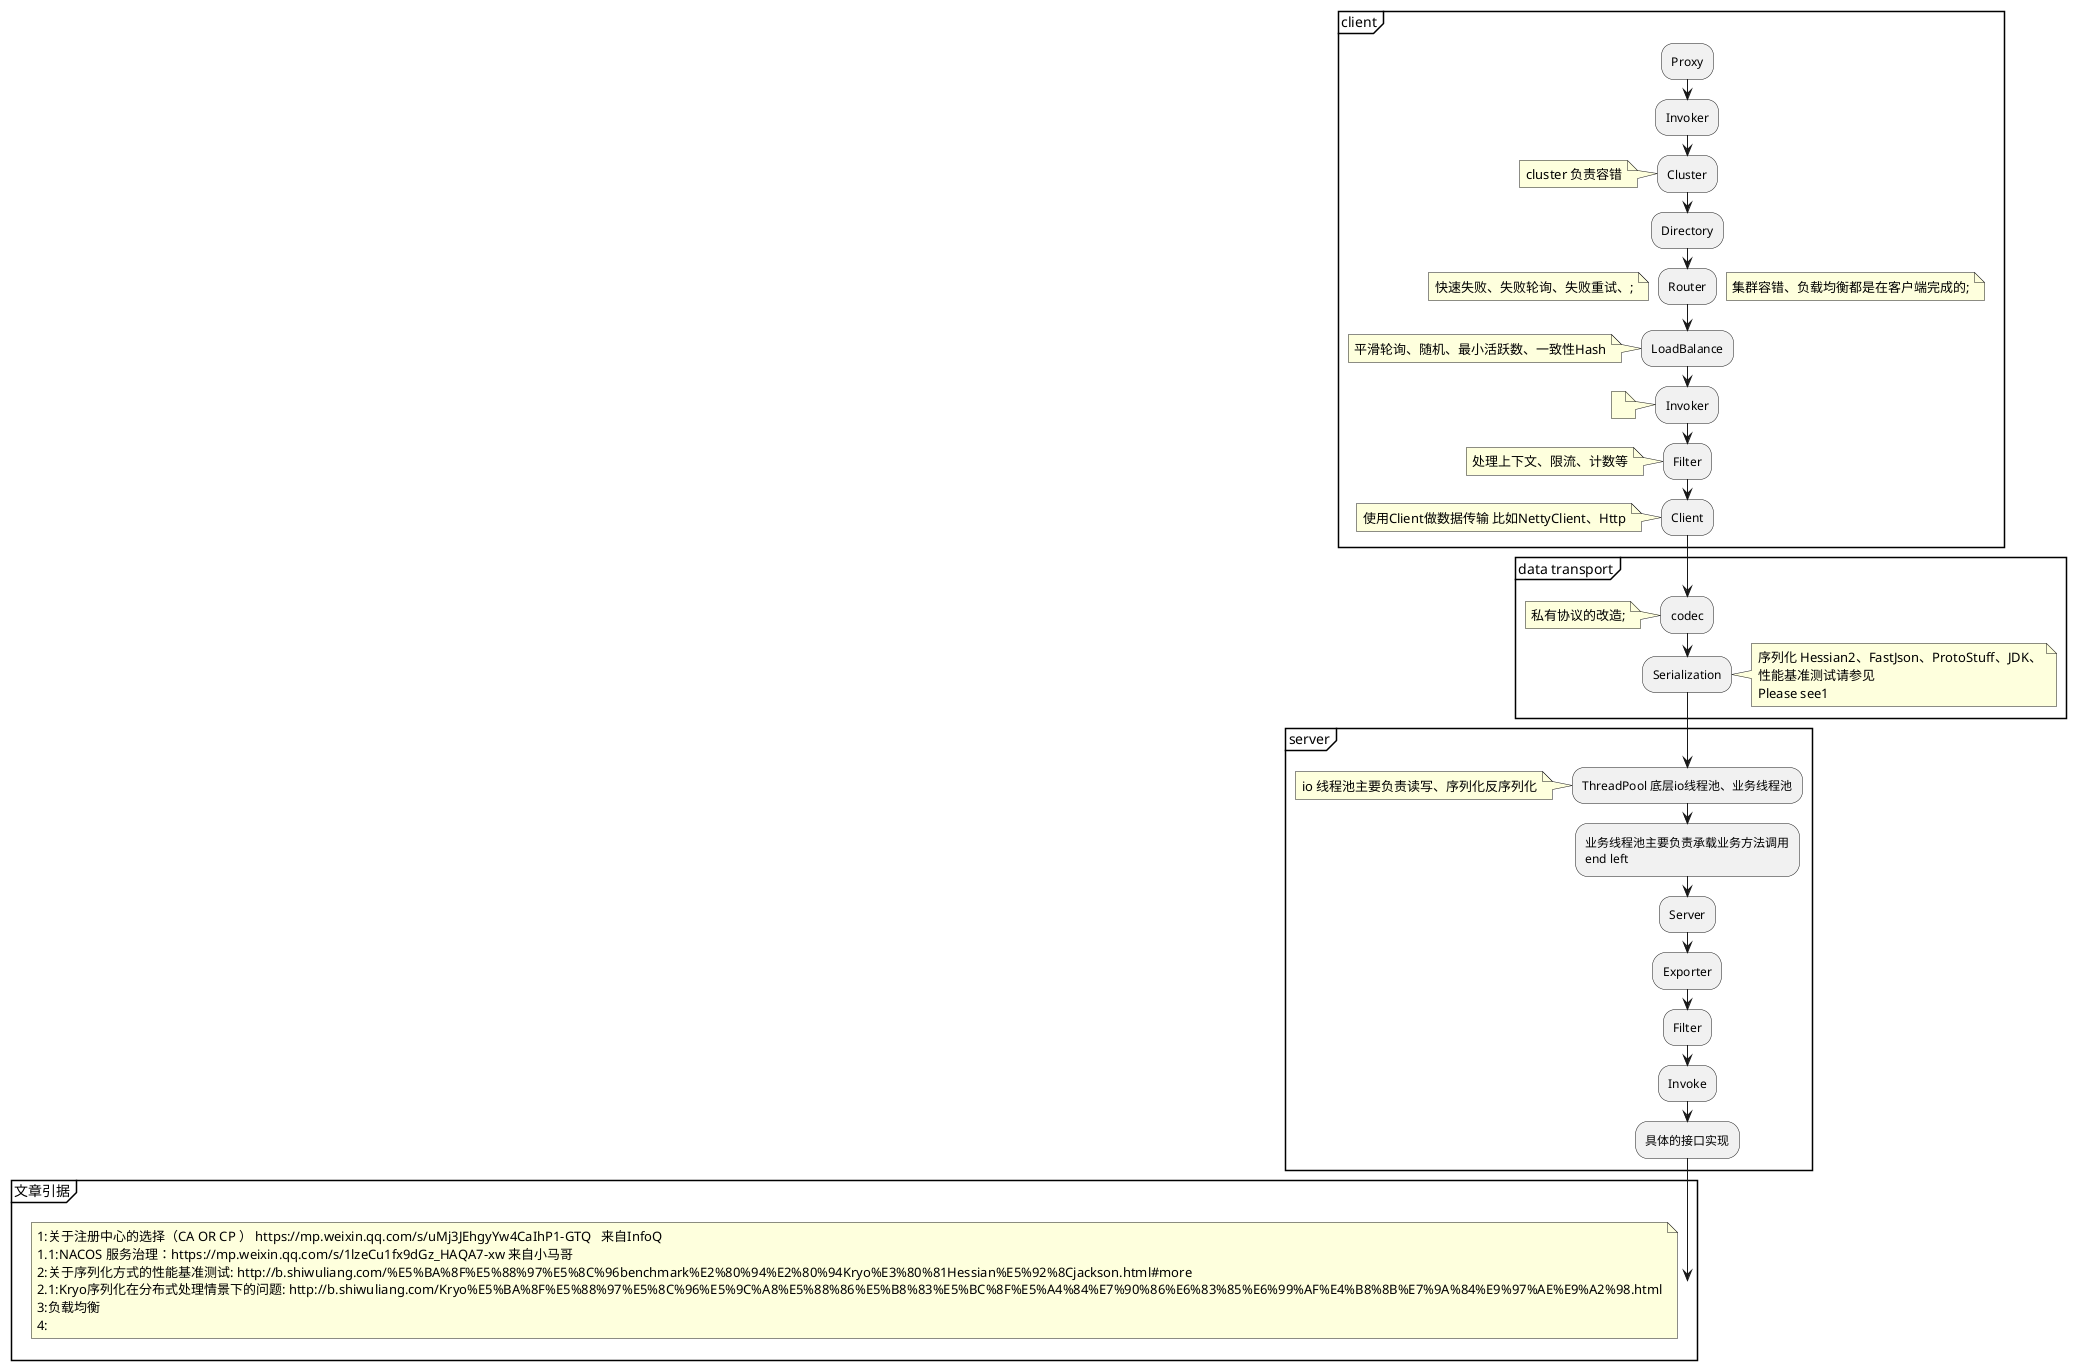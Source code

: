 @startuml

group client
:Proxy;
:Invoker;
:Cluster;
note left:cluster 负责容错
:Directory;

:Router;
note left:快速失败、失败轮询、失败重试、;
note right:集群容错、负载均衡都是在客户端完成的;

:LoadBalance;
note left:平滑轮询、随机、最小活跃数、一致性Hash

:Invoker;
note left:
:Filter;
note left:处理上下文、限流、计数等
:Client;
note left:使用Client做数据传输 比如NettyClient、Http
end group
group data transport
:codec;
note left:私有协议的改造;
:Serialization;
note right
序列化 Hessian2、FastJson、ProtoStuff、JDK、
性能基准测试请参见
Please see1
end note
end group
group server
:ThreadPool 底层io线程池、业务线程池;
note left:io 线程池主要负责读写、序列化反序列化
:业务线程池主要负责承载业务方法调用
end left;
:Server;
:Exporter;
:Filter;
:Invoke;
:具体的接口实现;
end group
group 文章引据
note left
1:关于注册中心的选择（CA OR CP ） https://mp.weixin.qq.com/s/uMj3JEhgyYw4CaIhP1-GTQ   来自InfoQ
1.1:NACOS 服务治理：https://mp.weixin.qq.com/s/1lzeCu1fx9dGz_HAQA7-xw 来自小马哥
2:关于序列化方式的性能基准测试: http://b.shiwuliang.com/%E5%BA%8F%E5%88%97%E5%8C%96benchmark%E2%80%94%E2%80%94Kryo%E3%80%81Hessian%E5%92%8Cjackson.html#more
2.1:Kryo序列化在分布式处理情景下的问题: http://b.shiwuliang.com/Kryo%E5%BA%8F%E5%88%97%E5%8C%96%E5%9C%A8%E5%88%86%E5%B8%83%E5%BC%8F%E5%A4%84%E7%90%86%E6%83%85%E6%99%AF%E4%B8%8B%E7%9A%84%E9%97%AE%E9%A2%98.html
3:负载均衡
4:
end note
end group

@enduml